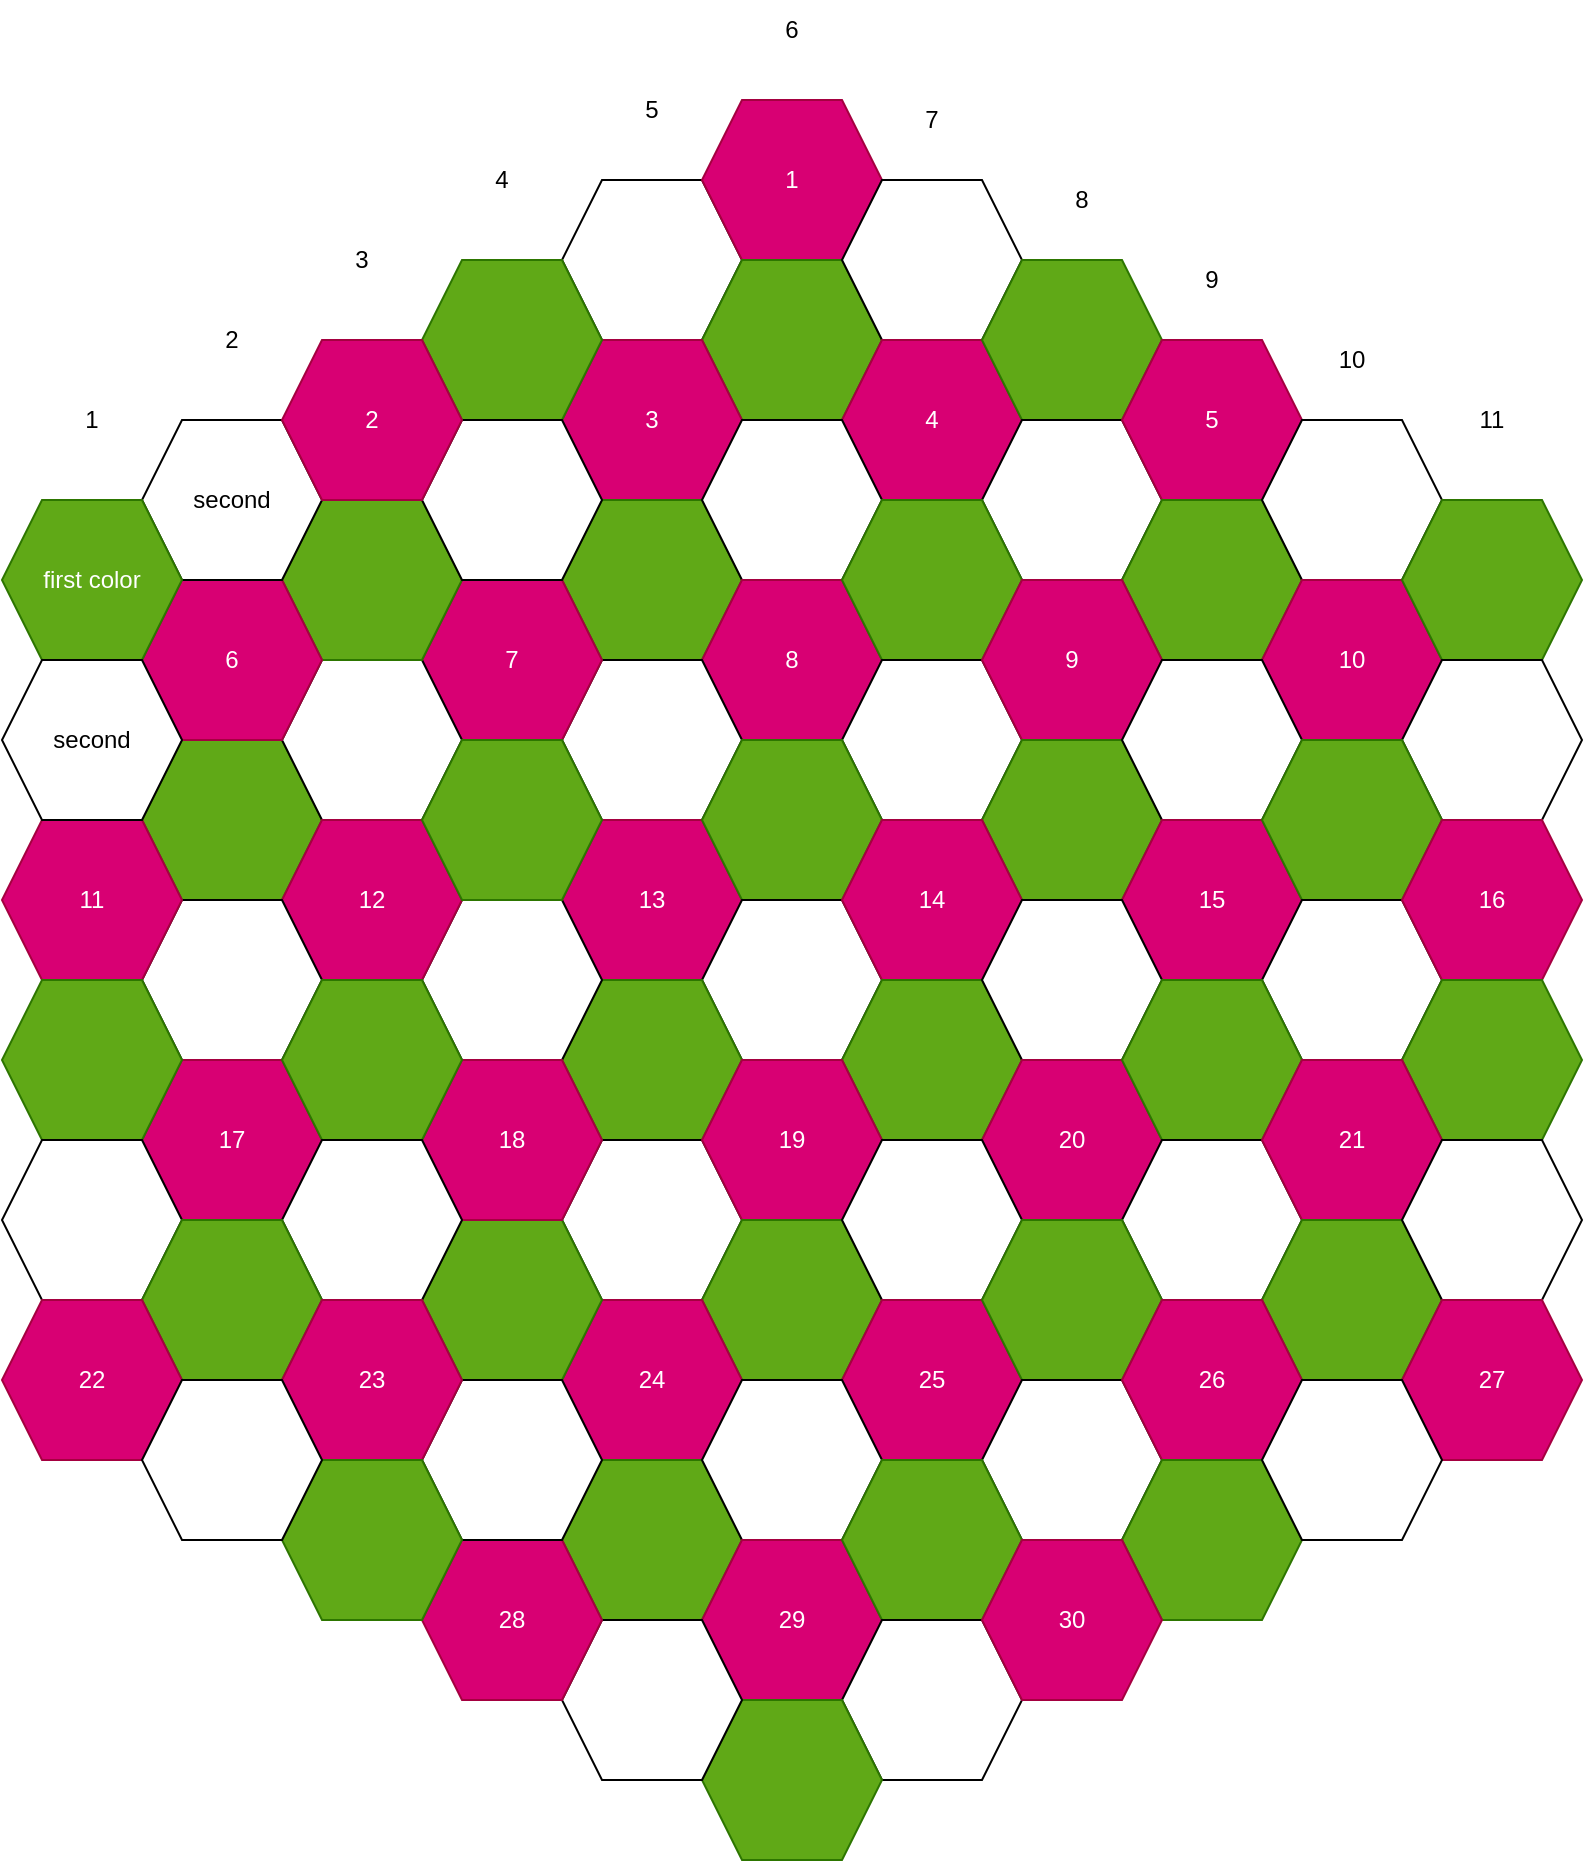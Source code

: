 <mxfile>
    <diagram id="STzJX9Mmbt7jHPi3Ruub" name="Page-1">
        <mxGraphModel dx="1497" dy="820" grid="1" gridSize="10" guides="1" tooltips="1" connect="1" arrows="1" fold="1" page="1" pageScale="1" pageWidth="850" pageHeight="1100" math="0" shadow="0">
            <root>
                <mxCell id="0"/>
                <mxCell id="1" parent="0"/>
                <mxCell id="9" value="" style="shape=hexagon;perimeter=hexagonPerimeter2;whiteSpace=wrap;html=1;fixedSize=1;" parent="1" vertex="1">
                    <mxGeometry x="690" y="520" width="90" height="80" as="geometry"/>
                </mxCell>
                <mxCell id="10" value="1" style="shape=hexagon;perimeter=hexagonPerimeter2;whiteSpace=wrap;html=1;fixedSize=1;fillColor=#d80073;fontColor=#ffffff;strokeColor=#A50040;" parent="1" vertex="1">
                    <mxGeometry x="760" y="480" width="90" height="80" as="geometry"/>
                </mxCell>
                <mxCell id="11" value="" style="shape=hexagon;perimeter=hexagonPerimeter2;whiteSpace=wrap;html=1;fixedSize=1;fillColor=#60a917;fontColor=#ffffff;strokeColor=#2D7600;" parent="1" vertex="1">
                    <mxGeometry x="760" y="560" width="90" height="80" as="geometry"/>
                </mxCell>
                <mxCell id="12" value="" style="shape=hexagon;perimeter=hexagonPerimeter2;whiteSpace=wrap;html=1;fixedSize=1;" parent="1" vertex="1">
                    <mxGeometry x="830" y="520" width="90" height="80" as="geometry"/>
                </mxCell>
                <mxCell id="13" value="4" style="shape=hexagon;perimeter=hexagonPerimeter2;whiteSpace=wrap;html=1;fixedSize=1;fillColor=#d80073;fontColor=#ffffff;strokeColor=#A50040;" parent="1" vertex="1">
                    <mxGeometry x="830" y="600" width="90" height="80" as="geometry"/>
                </mxCell>
                <mxCell id="14" value="" style="shape=hexagon;perimeter=hexagonPerimeter2;whiteSpace=wrap;html=1;fixedSize=1;fillColor=#60a917;fontColor=#ffffff;strokeColor=#2D7600;" parent="1" vertex="1">
                    <mxGeometry x="900" y="560" width="90" height="80" as="geometry"/>
                </mxCell>
                <mxCell id="15" value="" style="shape=hexagon;perimeter=hexagonPerimeter2;whiteSpace=wrap;html=1;fixedSize=1;" parent="1" vertex="1">
                    <mxGeometry x="900" y="640" width="90" height="80" as="geometry"/>
                </mxCell>
                <mxCell id="16" value="5" style="shape=hexagon;perimeter=hexagonPerimeter2;whiteSpace=wrap;html=1;fixedSize=1;fillColor=#d80073;fontColor=#ffffff;strokeColor=#A50040;" parent="1" vertex="1">
                    <mxGeometry x="970" y="600" width="90" height="80" as="geometry"/>
                </mxCell>
                <mxCell id="17" value="" style="shape=hexagon;perimeter=hexagonPerimeter2;whiteSpace=wrap;html=1;fixedSize=1;fillColor=#60a917;fontColor=#ffffff;strokeColor=#2D7600;" parent="1" vertex="1">
                    <mxGeometry x="970" y="680" width="90" height="80" as="geometry"/>
                </mxCell>
                <mxCell id="18" value="" style="shape=hexagon;perimeter=hexagonPerimeter2;whiteSpace=wrap;html=1;fixedSize=1;" parent="1" vertex="1">
                    <mxGeometry x="1040" y="640" width="90" height="80" as="geometry"/>
                </mxCell>
                <mxCell id="19" value="10" style="shape=hexagon;perimeter=hexagonPerimeter2;whiteSpace=wrap;html=1;fixedSize=1;fillColor=#d80073;fontColor=#ffffff;strokeColor=#A50040;" parent="1" vertex="1">
                    <mxGeometry x="1040" y="720" width="90" height="80" as="geometry"/>
                </mxCell>
                <mxCell id="20" value="" style="shape=hexagon;perimeter=hexagonPerimeter2;whiteSpace=wrap;html=1;fixedSize=1;fillColor=#60a917;fontColor=#ffffff;strokeColor=#2D7600;" parent="1" vertex="1">
                    <mxGeometry x="1110" y="680" width="90" height="80" as="geometry"/>
                </mxCell>
                <mxCell id="21" value="" style="shape=hexagon;perimeter=hexagonPerimeter2;whiteSpace=wrap;html=1;fixedSize=1;" parent="1" vertex="1">
                    <mxGeometry x="1110" y="760" width="90" height="80" as="geometry"/>
                </mxCell>
                <mxCell id="31" value="3" style="shape=hexagon;perimeter=hexagonPerimeter2;whiteSpace=wrap;html=1;fixedSize=1;fillColor=#d80073;fontColor=#ffffff;strokeColor=#A50040;" parent="1" vertex="1">
                    <mxGeometry x="690" y="600" width="90" height="80" as="geometry"/>
                </mxCell>
                <mxCell id="32" value="" style="shape=hexagon;perimeter=hexagonPerimeter2;whiteSpace=wrap;html=1;fixedSize=1;fillColor=#60a917;fontColor=#ffffff;strokeColor=#2D7600;" parent="1" vertex="1">
                    <mxGeometry x="620" y="560" width="90" height="80" as="geometry"/>
                </mxCell>
                <mxCell id="33" value="" style="shape=hexagon;perimeter=hexagonPerimeter2;whiteSpace=wrap;html=1;fixedSize=1;fillColor=#60a917;fontColor=#ffffff;strokeColor=#2D7600;" parent="1" vertex="1">
                    <mxGeometry x="690" y="680" width="90" height="80" as="geometry"/>
                </mxCell>
                <mxCell id="34" value="" style="shape=hexagon;perimeter=hexagonPerimeter2;whiteSpace=wrap;html=1;fixedSize=1;" parent="1" vertex="1">
                    <mxGeometry x="760" y="640" width="90" height="80" as="geometry"/>
                </mxCell>
                <mxCell id="35" value="8" style="shape=hexagon;perimeter=hexagonPerimeter2;whiteSpace=wrap;html=1;fixedSize=1;fillColor=#d80073;fontColor=#ffffff;strokeColor=#A50040;" parent="1" vertex="1">
                    <mxGeometry x="760" y="720" width="90" height="80" as="geometry"/>
                </mxCell>
                <mxCell id="36" value="" style="shape=hexagon;perimeter=hexagonPerimeter2;whiteSpace=wrap;html=1;fixedSize=1;fillColor=#60a917;fontColor=#ffffff;strokeColor=#2D7600;" parent="1" vertex="1">
                    <mxGeometry x="830" y="680" width="90" height="80" as="geometry"/>
                </mxCell>
                <mxCell id="37" value="" style="shape=hexagon;perimeter=hexagonPerimeter2;whiteSpace=wrap;html=1;fixedSize=1;" parent="1" vertex="1">
                    <mxGeometry x="830" y="760" width="90" height="80" as="geometry"/>
                </mxCell>
                <mxCell id="38" value="9" style="shape=hexagon;perimeter=hexagonPerimeter2;whiteSpace=wrap;html=1;fixedSize=1;fillColor=#d80073;fontColor=#ffffff;strokeColor=#A50040;" parent="1" vertex="1">
                    <mxGeometry x="900" y="720" width="90" height="80" as="geometry"/>
                </mxCell>
                <mxCell id="39" value="" style="shape=hexagon;perimeter=hexagonPerimeter2;whiteSpace=wrap;html=1;fixedSize=1;fillColor=#60a917;fontColor=#ffffff;strokeColor=#2D7600;" parent="1" vertex="1">
                    <mxGeometry x="900" y="800" width="90" height="80" as="geometry"/>
                </mxCell>
                <mxCell id="40" value="" style="shape=hexagon;perimeter=hexagonPerimeter2;whiteSpace=wrap;html=1;fixedSize=1;" parent="1" vertex="1">
                    <mxGeometry x="970" y="760" width="90" height="80" as="geometry"/>
                </mxCell>
                <mxCell id="41" value="15" style="shape=hexagon;perimeter=hexagonPerimeter2;whiteSpace=wrap;html=1;fixedSize=1;fillColor=#d80073;fontColor=#ffffff;strokeColor=#A50040;" parent="1" vertex="1">
                    <mxGeometry x="970" y="840" width="90" height="80" as="geometry"/>
                </mxCell>
                <mxCell id="42" value="" style="shape=hexagon;perimeter=hexagonPerimeter2;whiteSpace=wrap;html=1;fixedSize=1;fillColor=#60a917;fontColor=#ffffff;strokeColor=#2D7600;" parent="1" vertex="1">
                    <mxGeometry x="1040" y="800" width="90" height="80" as="geometry"/>
                </mxCell>
                <mxCell id="43" value="" style="shape=hexagon;perimeter=hexagonPerimeter2;whiteSpace=wrap;html=1;fixedSize=1;" parent="1" vertex="1">
                    <mxGeometry x="1040" y="880" width="90" height="80" as="geometry"/>
                </mxCell>
                <mxCell id="44" value="16" style="shape=hexagon;perimeter=hexagonPerimeter2;whiteSpace=wrap;html=1;fixedSize=1;fillColor=#d80073;fontColor=#ffffff;strokeColor=#A50040;" parent="1" vertex="1">
                    <mxGeometry x="1110" y="840" width="90" height="80" as="geometry"/>
                </mxCell>
                <mxCell id="45" value="" style="shape=hexagon;perimeter=hexagonPerimeter2;whiteSpace=wrap;html=1;fixedSize=1;fillColor=#60a917;fontColor=#ffffff;strokeColor=#2D7600;" parent="1" vertex="1">
                    <mxGeometry x="1110" y="920" width="90" height="80" as="geometry"/>
                </mxCell>
                <mxCell id="46" value="" style="shape=hexagon;perimeter=hexagonPerimeter2;whiteSpace=wrap;html=1;fixedSize=1;" parent="1" vertex="1">
                    <mxGeometry x="690" y="760" width="90" height="80" as="geometry"/>
                </mxCell>
                <mxCell id="47" value="7" style="shape=hexagon;perimeter=hexagonPerimeter2;whiteSpace=wrap;html=1;fixedSize=1;fillColor=#d80073;fontColor=#ffffff;strokeColor=#A50040;" parent="1" vertex="1">
                    <mxGeometry x="620" y="720" width="90" height="80" as="geometry"/>
                </mxCell>
                <mxCell id="78" value="13" style="shape=hexagon;perimeter=hexagonPerimeter2;whiteSpace=wrap;html=1;fixedSize=1;fillColor=#d80073;fontColor=#ffffff;strokeColor=#A50040;" parent="1" vertex="1">
                    <mxGeometry x="690" y="840" width="90" height="80" as="geometry"/>
                </mxCell>
                <mxCell id="79" value="" style="shape=hexagon;perimeter=hexagonPerimeter2;whiteSpace=wrap;html=1;fixedSize=1;fillColor=#60a917;fontColor=#ffffff;strokeColor=#2D7600;" parent="1" vertex="1">
                    <mxGeometry x="760" y="800" width="90" height="80" as="geometry"/>
                </mxCell>
                <mxCell id="80" value="" style="shape=hexagon;perimeter=hexagonPerimeter2;whiteSpace=wrap;html=1;fixedSize=1;" parent="1" vertex="1">
                    <mxGeometry x="760" y="880" width="90" height="80" as="geometry"/>
                </mxCell>
                <mxCell id="81" value="14" style="shape=hexagon;perimeter=hexagonPerimeter2;whiteSpace=wrap;html=1;fixedSize=1;fillColor=#d80073;fontColor=#ffffff;strokeColor=#A50040;" parent="1" vertex="1">
                    <mxGeometry x="830" y="840" width="90" height="80" as="geometry"/>
                </mxCell>
                <mxCell id="82" value="" style="shape=hexagon;perimeter=hexagonPerimeter2;whiteSpace=wrap;html=1;fixedSize=1;fillColor=#60a917;fontColor=#ffffff;strokeColor=#2D7600;" parent="1" vertex="1">
                    <mxGeometry x="830" y="920" width="90" height="80" as="geometry"/>
                </mxCell>
                <mxCell id="83" value="" style="shape=hexagon;perimeter=hexagonPerimeter2;whiteSpace=wrap;html=1;fixedSize=1;" parent="1" vertex="1">
                    <mxGeometry x="900" y="880" width="90" height="80" as="geometry"/>
                </mxCell>
                <mxCell id="84" value="20" style="shape=hexagon;perimeter=hexagonPerimeter2;whiteSpace=wrap;html=1;fixedSize=1;fillColor=#d80073;fontColor=#ffffff;strokeColor=#A50040;" parent="1" vertex="1">
                    <mxGeometry x="900" y="960" width="90" height="80" as="geometry"/>
                </mxCell>
                <mxCell id="85" value="" style="shape=hexagon;perimeter=hexagonPerimeter2;whiteSpace=wrap;html=1;fixedSize=1;fillColor=#60a917;fontColor=#ffffff;strokeColor=#2D7600;" parent="1" vertex="1">
                    <mxGeometry x="970" y="920" width="90" height="80" as="geometry"/>
                </mxCell>
                <mxCell id="86" value="" style="shape=hexagon;perimeter=hexagonPerimeter2;whiteSpace=wrap;html=1;fixedSize=1;" parent="1" vertex="1">
                    <mxGeometry x="970" y="1000" width="90" height="80" as="geometry"/>
                </mxCell>
                <mxCell id="87" value="21" style="shape=hexagon;perimeter=hexagonPerimeter2;whiteSpace=wrap;html=1;fixedSize=1;fillColor=#d80073;fontColor=#ffffff;strokeColor=#A50040;" parent="1" vertex="1">
                    <mxGeometry x="1040" y="960" width="90" height="80" as="geometry"/>
                </mxCell>
                <mxCell id="88" value="" style="shape=hexagon;perimeter=hexagonPerimeter2;whiteSpace=wrap;html=1;fixedSize=1;fillColor=#60a917;fontColor=#ffffff;strokeColor=#2D7600;" parent="1" vertex="1">
                    <mxGeometry x="1040" y="1040" width="90" height="80" as="geometry"/>
                </mxCell>
                <mxCell id="89" value="" style="shape=hexagon;perimeter=hexagonPerimeter2;whiteSpace=wrap;html=1;fixedSize=1;" parent="1" vertex="1">
                    <mxGeometry x="1110" y="1000" width="90" height="80" as="geometry"/>
                </mxCell>
                <mxCell id="90" value="27" style="shape=hexagon;perimeter=hexagonPerimeter2;whiteSpace=wrap;html=1;fixedSize=1;fillColor=#d80073;fontColor=#ffffff;strokeColor=#A50040;" parent="1" vertex="1">
                    <mxGeometry x="1110" y="1080" width="90" height="80" as="geometry"/>
                </mxCell>
                <mxCell id="91" value="" style="shape=hexagon;perimeter=hexagonPerimeter2;whiteSpace=wrap;html=1;fixedSize=1;fillColor=#60a917;fontColor=#ffffff;strokeColor=#2D7600;" parent="1" vertex="1">
                    <mxGeometry x="690" y="920" width="90" height="80" as="geometry"/>
                </mxCell>
                <mxCell id="92" value="" style="shape=hexagon;perimeter=hexagonPerimeter2;whiteSpace=wrap;html=1;fixedSize=1;" parent="1" vertex="1">
                    <mxGeometry x="620" y="880" width="90" height="80" as="geometry"/>
                </mxCell>
                <mxCell id="93" value="" style="shape=hexagon;perimeter=hexagonPerimeter2;whiteSpace=wrap;html=1;fixedSize=1;" parent="1" vertex="1">
                    <mxGeometry x="690" y="1000" width="90" height="80" as="geometry"/>
                </mxCell>
                <mxCell id="94" value="19" style="shape=hexagon;perimeter=hexagonPerimeter2;whiteSpace=wrap;html=1;fixedSize=1;fillColor=#d80073;fontColor=#ffffff;strokeColor=#A50040;" parent="1" vertex="1">
                    <mxGeometry x="760" y="960" width="90" height="80" as="geometry"/>
                </mxCell>
                <mxCell id="95" value="" style="shape=hexagon;perimeter=hexagonPerimeter2;whiteSpace=wrap;html=1;fixedSize=1;fillColor=#60a917;fontColor=#ffffff;strokeColor=#2D7600;" parent="1" vertex="1">
                    <mxGeometry x="760" y="1040" width="90" height="80" as="geometry"/>
                </mxCell>
                <mxCell id="96" value="" style="shape=hexagon;perimeter=hexagonPerimeter2;whiteSpace=wrap;html=1;fixedSize=1;" parent="1" vertex="1">
                    <mxGeometry x="830" y="1000" width="90" height="80" as="geometry"/>
                </mxCell>
                <mxCell id="97" value="25" style="shape=hexagon;perimeter=hexagonPerimeter2;whiteSpace=wrap;html=1;fixedSize=1;fillColor=#d80073;fontColor=#ffffff;strokeColor=#A50040;" parent="1" vertex="1">
                    <mxGeometry x="830" y="1080" width="90" height="80" as="geometry"/>
                </mxCell>
                <mxCell id="98" value="" style="shape=hexagon;perimeter=hexagonPerimeter2;whiteSpace=wrap;html=1;fixedSize=1;fillColor=#60a917;fontColor=#ffffff;strokeColor=#2D7600;" parent="1" vertex="1">
                    <mxGeometry x="900" y="1040" width="90" height="80" as="geometry"/>
                </mxCell>
                <mxCell id="99" value="" style="shape=hexagon;perimeter=hexagonPerimeter2;whiteSpace=wrap;html=1;fixedSize=1;" parent="1" vertex="1">
                    <mxGeometry x="900" y="1120" width="90" height="80" as="geometry"/>
                </mxCell>
                <mxCell id="100" value="26" style="shape=hexagon;perimeter=hexagonPerimeter2;whiteSpace=wrap;html=1;fixedSize=1;fillColor=#d80073;fontColor=#ffffff;strokeColor=#A50040;" parent="1" vertex="1">
                    <mxGeometry x="970" y="1080" width="90" height="80" as="geometry"/>
                </mxCell>
                <mxCell id="101" value="" style="shape=hexagon;perimeter=hexagonPerimeter2;whiteSpace=wrap;html=1;fixedSize=1;fillColor=#60a917;fontColor=#ffffff;strokeColor=#2D7600;" parent="1" vertex="1">
                    <mxGeometry x="970" y="1160" width="90" height="80" as="geometry"/>
                </mxCell>
                <mxCell id="102" value="" style="shape=hexagon;perimeter=hexagonPerimeter2;whiteSpace=wrap;html=1;fixedSize=1;" parent="1" vertex="1">
                    <mxGeometry x="1040" y="1120" width="90" height="80" as="geometry"/>
                </mxCell>
                <mxCell id="103" value="" style="shape=hexagon;perimeter=hexagonPerimeter2;whiteSpace=wrap;html=1;fixedSize=1;fillColor=#60a917;fontColor=#ffffff;strokeColor=#2D7600;" parent="1" vertex="1">
                    <mxGeometry x="480" y="800" width="90" height="80" as="geometry"/>
                </mxCell>
                <mxCell id="104" value="" style="shape=hexagon;perimeter=hexagonPerimeter2;whiteSpace=wrap;html=1;fixedSize=1;" parent="1" vertex="1">
                    <mxGeometry x="550" y="760" width="90" height="80" as="geometry"/>
                </mxCell>
                <mxCell id="105" value="12" style="shape=hexagon;perimeter=hexagonPerimeter2;whiteSpace=wrap;html=1;fixedSize=1;fillColor=#d80073;fontColor=#ffffff;strokeColor=#A50040;" parent="1" vertex="1">
                    <mxGeometry x="550" y="840" width="90" height="80" as="geometry"/>
                </mxCell>
                <mxCell id="106" value="24" style="shape=hexagon;perimeter=hexagonPerimeter2;whiteSpace=wrap;html=1;fixedSize=1;fillColor=#d80073;fontColor=#ffffff;strokeColor=#A50040;" parent="1" vertex="1">
                    <mxGeometry x="690" y="1080" width="90" height="80" as="geometry"/>
                </mxCell>
                <mxCell id="107" value="" style="shape=hexagon;perimeter=hexagonPerimeter2;whiteSpace=wrap;html=1;fixedSize=1;fillColor=#60a917;fontColor=#ffffff;strokeColor=#2D7600;" parent="1" vertex="1">
                    <mxGeometry x="620" y="1040" width="90" height="80" as="geometry"/>
                </mxCell>
                <mxCell id="108" value="" style="shape=hexagon;perimeter=hexagonPerimeter2;whiteSpace=wrap;html=1;fixedSize=1;fillColor=#60a917;fontColor=#ffffff;strokeColor=#2D7600;" parent="1" vertex="1">
                    <mxGeometry x="690" y="1160" width="90" height="80" as="geometry"/>
                </mxCell>
                <mxCell id="109" value="" style="shape=hexagon;perimeter=hexagonPerimeter2;whiteSpace=wrap;html=1;fixedSize=1;" parent="1" vertex="1">
                    <mxGeometry x="760" y="1120" width="90" height="80" as="geometry"/>
                </mxCell>
                <mxCell id="110" value="29" style="shape=hexagon;perimeter=hexagonPerimeter2;whiteSpace=wrap;html=1;fixedSize=1;fillColor=#d80073;fontColor=#ffffff;strokeColor=#A50040;" parent="1" vertex="1">
                    <mxGeometry x="760" y="1200" width="90" height="80" as="geometry"/>
                </mxCell>
                <mxCell id="111" value="" style="shape=hexagon;perimeter=hexagonPerimeter2;whiteSpace=wrap;html=1;fixedSize=1;fillColor=#60a917;fontColor=#ffffff;strokeColor=#2D7600;" parent="1" vertex="1">
                    <mxGeometry x="830" y="1160" width="90" height="80" as="geometry"/>
                </mxCell>
                <mxCell id="112" value="" style="shape=hexagon;perimeter=hexagonPerimeter2;whiteSpace=wrap;html=1;fixedSize=1;" parent="1" vertex="1">
                    <mxGeometry x="830" y="1240" width="90" height="80" as="geometry"/>
                </mxCell>
                <mxCell id="113" value="30" style="shape=hexagon;perimeter=hexagonPerimeter2;whiteSpace=wrap;html=1;fixedSize=1;fillColor=#d80073;fontColor=#ffffff;strokeColor=#A50040;" parent="1" vertex="1">
                    <mxGeometry x="900" y="1200" width="90" height="80" as="geometry"/>
                </mxCell>
                <mxCell id="114" value="" style="shape=hexagon;perimeter=hexagonPerimeter2;whiteSpace=wrap;html=1;fixedSize=1;fillColor=#60a917;fontColor=#ffffff;strokeColor=#2D7600;" parent="1" vertex="1">
                    <mxGeometry x="760" y="1280" width="90" height="80" as="geometry"/>
                </mxCell>
                <mxCell id="115" value="" style="shape=hexagon;perimeter=hexagonPerimeter2;whiteSpace=wrap;html=1;fixedSize=1;fillColor=#60a917;fontColor=#ffffff;strokeColor=#2D7600;" parent="1" vertex="1">
                    <mxGeometry x="620" y="800" width="90" height="80" as="geometry"/>
                </mxCell>
                <mxCell id="116" value="18" style="shape=hexagon;perimeter=hexagonPerimeter2;whiteSpace=wrap;html=1;fixedSize=1;fillColor=#d80073;fontColor=#ffffff;strokeColor=#A50040;" parent="1" vertex="1">
                    <mxGeometry x="620" y="960" width="90" height="80" as="geometry"/>
                </mxCell>
                <mxCell id="117" value="" style="shape=hexagon;perimeter=hexagonPerimeter2;whiteSpace=wrap;html=1;fixedSize=1;" parent="1" vertex="1">
                    <mxGeometry x="480" y="880" width="90" height="80" as="geometry"/>
                </mxCell>
                <mxCell id="118" value="17" style="shape=hexagon;perimeter=hexagonPerimeter2;whiteSpace=wrap;html=1;fixedSize=1;fillColor=#d80073;fontColor=#ffffff;strokeColor=#A50040;" parent="1" vertex="1">
                    <mxGeometry x="480" y="960" width="90" height="80" as="geometry"/>
                </mxCell>
                <mxCell id="119" value="" style="shape=hexagon;perimeter=hexagonPerimeter2;whiteSpace=wrap;html=1;fixedSize=1;fillColor=#60a917;fontColor=#ffffff;strokeColor=#2D7600;" parent="1" vertex="1">
                    <mxGeometry x="550" y="920" width="90" height="80" as="geometry"/>
                </mxCell>
                <mxCell id="120" value="" style="shape=hexagon;perimeter=hexagonPerimeter2;whiteSpace=wrap;html=1;fixedSize=1;" parent="1" vertex="1">
                    <mxGeometry x="550" y="1000" width="90" height="80" as="geometry"/>
                </mxCell>
                <mxCell id="121" value="" style="shape=hexagon;perimeter=hexagonPerimeter2;whiteSpace=wrap;html=1;fixedSize=1;" parent="1" vertex="1">
                    <mxGeometry x="690" y="1240" width="90" height="80" as="geometry"/>
                </mxCell>
                <mxCell id="122" value="28" style="shape=hexagon;perimeter=hexagonPerimeter2;whiteSpace=wrap;html=1;fixedSize=1;fillColor=#d80073;fontColor=#ffffff;strokeColor=#A50040;" parent="1" vertex="1">
                    <mxGeometry x="620" y="1200" width="90" height="80" as="geometry"/>
                </mxCell>
                <mxCell id="123" value="" style="shape=hexagon;perimeter=hexagonPerimeter2;whiteSpace=wrap;html=1;fixedSize=1;fillColor=#60a917;fontColor=#ffffff;strokeColor=#2D7600;" parent="1" vertex="1">
                    <mxGeometry x="550" y="680" width="90" height="80" as="geometry"/>
                </mxCell>
                <mxCell id="124" value="" style="shape=hexagon;perimeter=hexagonPerimeter2;whiteSpace=wrap;html=1;fixedSize=1;" parent="1" vertex="1">
                    <mxGeometry x="620" y="640" width="90" height="80" as="geometry"/>
                </mxCell>
                <mxCell id="125" value="6" style="shape=hexagon;perimeter=hexagonPerimeter2;whiteSpace=wrap;html=1;fixedSize=1;fillColor=#d80073;fontColor=#ffffff;strokeColor=#A50040;" parent="1" vertex="1">
                    <mxGeometry x="480" y="720" width="90" height="80" as="geometry"/>
                </mxCell>
                <mxCell id="126" value="second" style="shape=hexagon;perimeter=hexagonPerimeter2;whiteSpace=wrap;html=1;fixedSize=1;" parent="1" vertex="1">
                    <mxGeometry x="480" y="640" width="90" height="80" as="geometry"/>
                </mxCell>
                <mxCell id="127" value="2" style="shape=hexagon;perimeter=hexagonPerimeter2;whiteSpace=wrap;html=1;fixedSize=1;fillColor=#d80073;fontColor=#ffffff;strokeColor=#A50040;" parent="1" vertex="1">
                    <mxGeometry x="550" y="600" width="90" height="80" as="geometry"/>
                </mxCell>
                <mxCell id="128" value="first color" style="shape=hexagon;perimeter=hexagonPerimeter2;whiteSpace=wrap;html=1;fixedSize=1;fillColor=#60a917;fontColor=#ffffff;strokeColor=#2D7600;" parent="1" vertex="1">
                    <mxGeometry x="410" y="680" width="90" height="80" as="geometry"/>
                </mxCell>
                <mxCell id="129" value="11" style="shape=hexagon;perimeter=hexagonPerimeter2;whiteSpace=wrap;html=1;fixedSize=1;fillColor=#d80073;fontColor=#ffffff;strokeColor=#A50040;" parent="1" vertex="1">
                    <mxGeometry x="410" y="840" width="90" height="80" as="geometry"/>
                </mxCell>
                <mxCell id="130" value="" style="shape=hexagon;perimeter=hexagonPerimeter2;whiteSpace=wrap;html=1;fixedSize=1;fillColor=#60a917;fontColor=#ffffff;strokeColor=#2D7600;" parent="1" vertex="1">
                    <mxGeometry x="410" y="920" width="90" height="80" as="geometry"/>
                </mxCell>
                <mxCell id="131" value="" style="shape=hexagon;perimeter=hexagonPerimeter2;whiteSpace=wrap;html=1;fixedSize=1;" parent="1" vertex="1">
                    <mxGeometry x="410" y="1000" width="90" height="80" as="geometry"/>
                </mxCell>
                <mxCell id="132" value="second" style="shape=hexagon;perimeter=hexagonPerimeter2;whiteSpace=wrap;html=1;fixedSize=1;" parent="1" vertex="1">
                    <mxGeometry x="410" y="760" width="90" height="80" as="geometry"/>
                </mxCell>
                <mxCell id="133" value="" style="shape=hexagon;perimeter=hexagonPerimeter2;whiteSpace=wrap;html=1;fixedSize=1;" parent="1" vertex="1">
                    <mxGeometry x="620" y="1120" width="90" height="80" as="geometry"/>
                </mxCell>
                <mxCell id="134" value="" style="shape=hexagon;perimeter=hexagonPerimeter2;whiteSpace=wrap;html=1;fixedSize=1;fillColor=#60a917;fontColor=#ffffff;strokeColor=#2D7600;" parent="1" vertex="1">
                    <mxGeometry x="480" y="1040" width="90" height="80" as="geometry"/>
                </mxCell>
                <mxCell id="135" value="23" style="shape=hexagon;perimeter=hexagonPerimeter2;whiteSpace=wrap;html=1;fixedSize=1;fillColor=#d80073;fontColor=#ffffff;strokeColor=#A50040;" parent="1" vertex="1">
                    <mxGeometry x="550" y="1080" width="90" height="80" as="geometry"/>
                </mxCell>
                <mxCell id="136" value="" style="shape=hexagon;perimeter=hexagonPerimeter2;whiteSpace=wrap;html=1;fixedSize=1;fillColor=#60a917;fontColor=#ffffff;strokeColor=#2D7600;" parent="1" vertex="1">
                    <mxGeometry x="550" y="1160" width="90" height="80" as="geometry"/>
                </mxCell>
                <mxCell id="137" value="22" style="shape=hexagon;perimeter=hexagonPerimeter2;whiteSpace=wrap;html=1;fixedSize=1;fillColor=#d80073;fontColor=#ffffff;strokeColor=#A50040;" parent="1" vertex="1">
                    <mxGeometry x="410" y="1080" width="90" height="80" as="geometry"/>
                </mxCell>
                <mxCell id="138" value="" style="shape=hexagon;perimeter=hexagonPerimeter2;whiteSpace=wrap;html=1;fixedSize=1;" parent="1" vertex="1">
                    <mxGeometry x="480" y="1120" width="90" height="80" as="geometry"/>
                </mxCell>
                <mxCell id="141" value="1" style="text;html=1;align=center;verticalAlign=middle;whiteSpace=wrap;rounded=0;" parent="1" vertex="1">
                    <mxGeometry x="425" y="625" width="60" height="30" as="geometry"/>
                </mxCell>
                <mxCell id="142" value="2" style="text;html=1;align=center;verticalAlign=middle;whiteSpace=wrap;rounded=0;" parent="1" vertex="1">
                    <mxGeometry x="495" y="585" width="60" height="30" as="geometry"/>
                </mxCell>
                <mxCell id="143" value="3" style="text;html=1;align=center;verticalAlign=middle;whiteSpace=wrap;rounded=0;" parent="1" vertex="1">
                    <mxGeometry x="560" y="545" width="60" height="30" as="geometry"/>
                </mxCell>
                <mxCell id="144" value="4" style="text;html=1;align=center;verticalAlign=middle;whiteSpace=wrap;rounded=0;" parent="1" vertex="1">
                    <mxGeometry x="630" y="505" width="60" height="30" as="geometry"/>
                </mxCell>
                <mxCell id="145" value="5" style="text;html=1;align=center;verticalAlign=middle;whiteSpace=wrap;rounded=0;" parent="1" vertex="1">
                    <mxGeometry x="705" y="470" width="60" height="30" as="geometry"/>
                </mxCell>
                <mxCell id="146" value="6" style="text;html=1;align=center;verticalAlign=middle;whiteSpace=wrap;rounded=0;" parent="1" vertex="1">
                    <mxGeometry x="775" y="430" width="60" height="30" as="geometry"/>
                </mxCell>
                <mxCell id="147" value="11" style="text;html=1;align=center;verticalAlign=middle;whiteSpace=wrap;rounded=0;" parent="1" vertex="1">
                    <mxGeometry x="1125" y="625" width="60" height="30" as="geometry"/>
                </mxCell>
                <mxCell id="148" value="8" style="text;html=1;align=center;verticalAlign=middle;whiteSpace=wrap;rounded=0;" parent="1" vertex="1">
                    <mxGeometry x="920" y="515" width="60" height="30" as="geometry"/>
                </mxCell>
                <mxCell id="149" value="7" style="text;html=1;align=center;verticalAlign=middle;whiteSpace=wrap;rounded=0;" parent="1" vertex="1">
                    <mxGeometry x="845" y="475" width="60" height="30" as="geometry"/>
                </mxCell>
                <mxCell id="150" value="10" style="text;html=1;align=center;verticalAlign=middle;whiteSpace=wrap;rounded=0;" parent="1" vertex="1">
                    <mxGeometry x="1055" y="595" width="60" height="30" as="geometry"/>
                </mxCell>
                <mxCell id="151" value="9" style="text;html=1;align=center;verticalAlign=middle;whiteSpace=wrap;rounded=0;" parent="1" vertex="1">
                    <mxGeometry x="985" y="555" width="60" height="30" as="geometry"/>
                </mxCell>
            </root>
        </mxGraphModel>
    </diagram>
</mxfile>